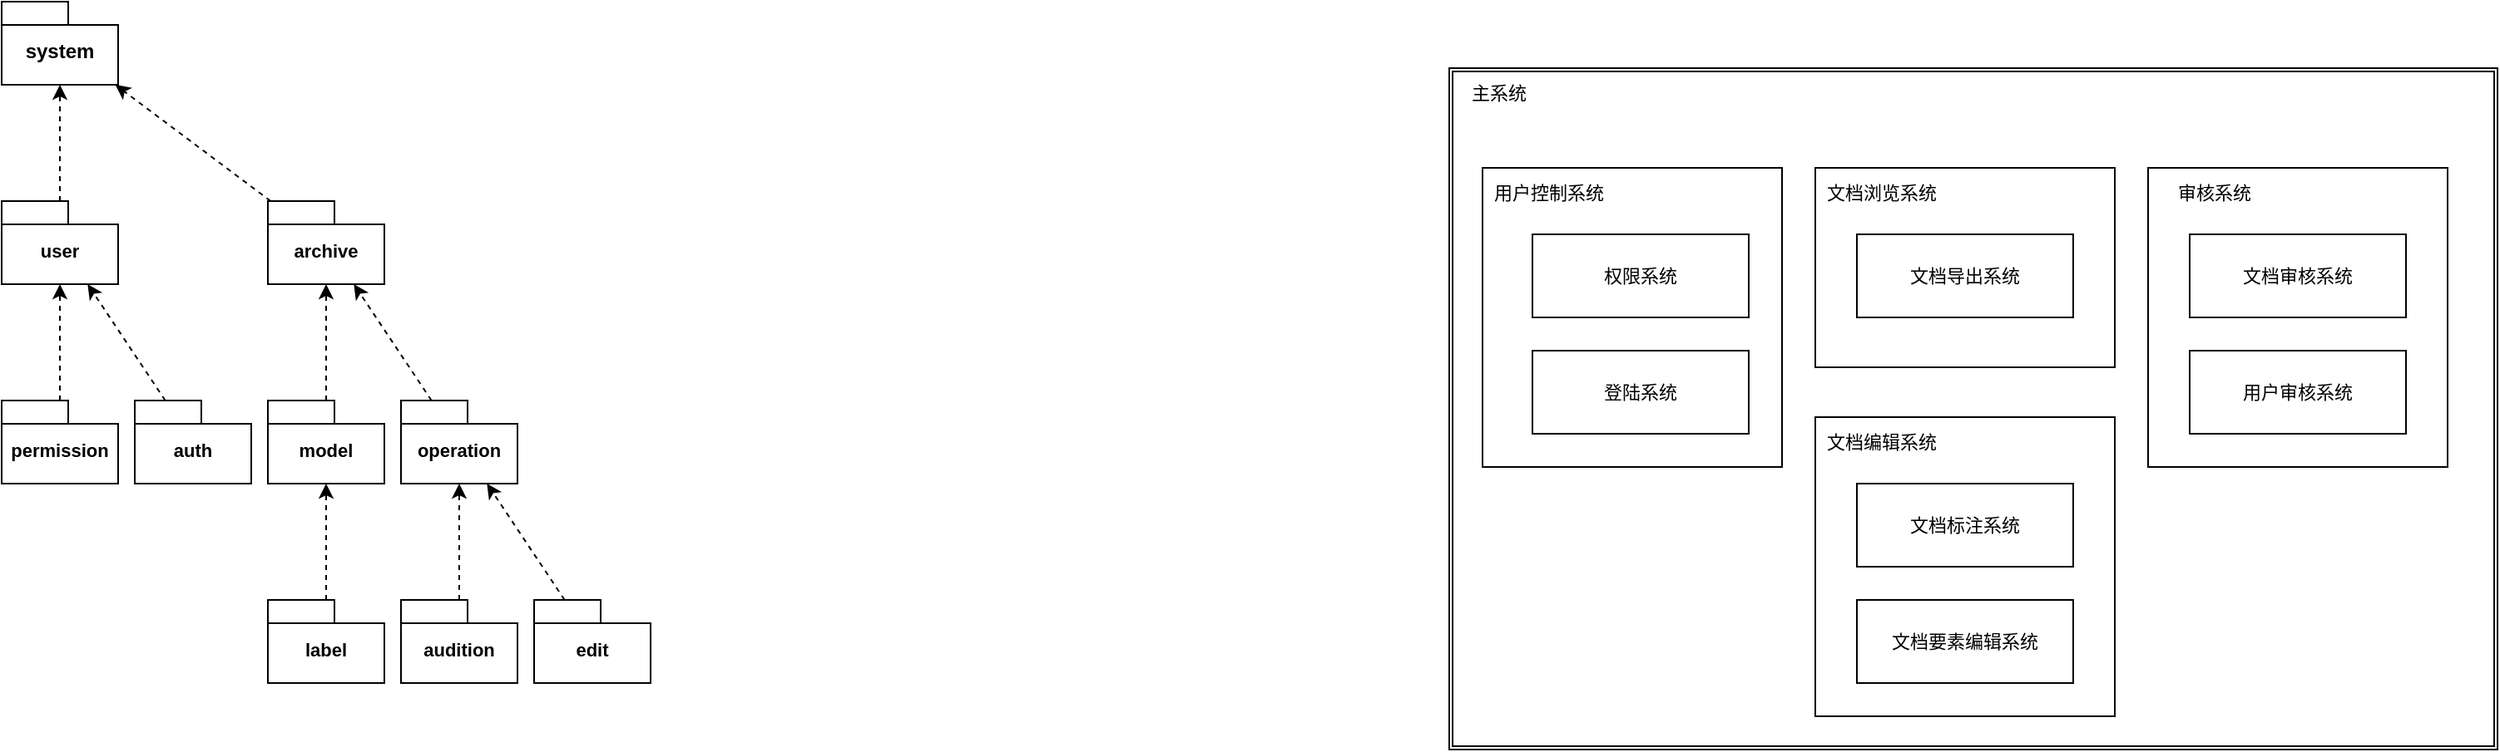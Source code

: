 <mxfile version="21.3.8" type="github">
  <diagram name="第 1 页" id="Bznfu1arrX02BXHllQrz">
    <mxGraphModel dx="1430" dy="763" grid="1" gridSize="10" guides="1" tooltips="1" connect="1" arrows="1" fold="1" page="1" pageScale="1" pageWidth="827" pageHeight="1169" math="0" shadow="0">
      <root>
        <mxCell id="0" />
        <mxCell id="1" parent="0" />
        <mxCell id="Pei-o6tDRzHbzzABG9yQ-42" value="system" style="shape=folder;fontStyle=1;spacingTop=10;tabWidth=40;tabHeight=14;tabPosition=left;html=1;whiteSpace=wrap;" vertex="1" parent="1">
          <mxGeometry width="70" height="50" as="geometry" />
        </mxCell>
        <mxCell id="Pei-o6tDRzHbzzABG9yQ-46" style="edgeStyle=none;shape=connector;rounded=0;orthogonalLoop=1;jettySize=auto;html=1;dashed=1;labelBackgroundColor=default;strokeColor=default;fontFamily=Helvetica;fontSize=11;fontColor=default;endArrow=classic;" edge="1" parent="1" source="Pei-o6tDRzHbzzABG9yQ-43" target="Pei-o6tDRzHbzzABG9yQ-45">
          <mxGeometry relative="1" as="geometry" />
        </mxCell>
        <mxCell id="Pei-o6tDRzHbzzABG9yQ-43" value="permission" style="shape=folder;fontStyle=1;spacingTop=10;tabWidth=40;tabHeight=14;tabPosition=left;html=1;whiteSpace=wrap;fontFamily=Helvetica;fontSize=11;fontColor=default;" vertex="1" parent="1">
          <mxGeometry y="240" width="70" height="50" as="geometry" />
        </mxCell>
        <mxCell id="Pei-o6tDRzHbzzABG9yQ-48" style="edgeStyle=none;shape=connector;rounded=0;orthogonalLoop=1;jettySize=auto;html=1;dashed=1;labelBackgroundColor=default;strokeColor=default;fontFamily=Helvetica;fontSize=11;fontColor=default;endArrow=classic;" edge="1" parent="1" source="Pei-o6tDRzHbzzABG9yQ-44" target="Pei-o6tDRzHbzzABG9yQ-42">
          <mxGeometry relative="1" as="geometry" />
        </mxCell>
        <mxCell id="Pei-o6tDRzHbzzABG9yQ-44" value="archive" style="shape=folder;fontStyle=1;spacingTop=10;tabWidth=40;tabHeight=14;tabPosition=left;html=1;whiteSpace=wrap;fontFamily=Helvetica;fontSize=11;fontColor=default;" vertex="1" parent="1">
          <mxGeometry x="160" y="120" width="70" height="50" as="geometry" />
        </mxCell>
        <mxCell id="Pei-o6tDRzHbzzABG9yQ-47" style="edgeStyle=none;shape=connector;rounded=0;orthogonalLoop=1;jettySize=auto;html=1;dashed=1;labelBackgroundColor=default;strokeColor=default;fontFamily=Helvetica;fontSize=11;fontColor=default;endArrow=classic;" edge="1" parent="1" source="Pei-o6tDRzHbzzABG9yQ-45" target="Pei-o6tDRzHbzzABG9yQ-42">
          <mxGeometry relative="1" as="geometry" />
        </mxCell>
        <mxCell id="Pei-o6tDRzHbzzABG9yQ-45" value="user" style="shape=folder;fontStyle=1;spacingTop=10;tabWidth=40;tabHeight=14;tabPosition=left;html=1;whiteSpace=wrap;fontFamily=Helvetica;fontSize=11;fontColor=default;" vertex="1" parent="1">
          <mxGeometry y="120" width="70" height="50" as="geometry" />
        </mxCell>
        <mxCell id="Pei-o6tDRzHbzzABG9yQ-57" style="edgeStyle=none;shape=connector;rounded=0;orthogonalLoop=1;jettySize=auto;html=1;dashed=1;labelBackgroundColor=default;strokeColor=default;fontFamily=Helvetica;fontSize=11;fontColor=default;endArrow=classic;" edge="1" parent="1" source="Pei-o6tDRzHbzzABG9yQ-49" target="Pei-o6tDRzHbzzABG9yQ-54">
          <mxGeometry relative="1" as="geometry" />
        </mxCell>
        <mxCell id="Pei-o6tDRzHbzzABG9yQ-49" value="label" style="shape=folder;fontStyle=1;spacingTop=10;tabWidth=40;tabHeight=14;tabPosition=left;html=1;whiteSpace=wrap;fontFamily=Helvetica;fontSize=11;fontColor=default;" vertex="1" parent="1">
          <mxGeometry x="160" y="360" width="70" height="50" as="geometry" />
        </mxCell>
        <mxCell id="Pei-o6tDRzHbzzABG9yQ-52" style="edgeStyle=none;shape=connector;rounded=0;orthogonalLoop=1;jettySize=auto;html=1;dashed=1;labelBackgroundColor=default;strokeColor=default;fontFamily=Helvetica;fontSize=11;fontColor=default;endArrow=classic;" edge="1" parent="1" source="Pei-o6tDRzHbzzABG9yQ-51" target="Pei-o6tDRzHbzzABG9yQ-45">
          <mxGeometry relative="1" as="geometry" />
        </mxCell>
        <mxCell id="Pei-o6tDRzHbzzABG9yQ-51" value="auth" style="shape=folder;fontStyle=1;spacingTop=10;tabWidth=40;tabHeight=14;tabPosition=left;html=1;whiteSpace=wrap;fontFamily=Helvetica;fontSize=11;fontColor=default;" vertex="1" parent="1">
          <mxGeometry x="80" y="240" width="70" height="50" as="geometry" />
        </mxCell>
        <mxCell id="Pei-o6tDRzHbzzABG9yQ-55" style="edgeStyle=none;shape=connector;rounded=0;orthogonalLoop=1;jettySize=auto;html=1;dashed=1;labelBackgroundColor=default;strokeColor=default;fontFamily=Helvetica;fontSize=11;fontColor=default;endArrow=classic;" edge="1" parent="1" source="Pei-o6tDRzHbzzABG9yQ-54" target="Pei-o6tDRzHbzzABG9yQ-44">
          <mxGeometry relative="1" as="geometry" />
        </mxCell>
        <mxCell id="Pei-o6tDRzHbzzABG9yQ-54" value="model" style="shape=folder;fontStyle=1;spacingTop=10;tabWidth=40;tabHeight=14;tabPosition=left;html=1;whiteSpace=wrap;fontFamily=Helvetica;fontSize=11;fontColor=default;" vertex="1" parent="1">
          <mxGeometry x="160" y="240" width="70" height="50" as="geometry" />
        </mxCell>
        <mxCell id="Pei-o6tDRzHbzzABG9yQ-58" style="edgeStyle=none;shape=connector;rounded=0;orthogonalLoop=1;jettySize=auto;html=1;dashed=1;labelBackgroundColor=default;strokeColor=default;fontFamily=Helvetica;fontSize=11;fontColor=default;endArrow=classic;" edge="1" parent="1" source="Pei-o6tDRzHbzzABG9yQ-56" target="Pei-o6tDRzHbzzABG9yQ-44">
          <mxGeometry relative="1" as="geometry" />
        </mxCell>
        <mxCell id="Pei-o6tDRzHbzzABG9yQ-56" value="operation" style="shape=folder;fontStyle=1;spacingTop=10;tabWidth=40;tabHeight=14;tabPosition=left;html=1;whiteSpace=wrap;fontFamily=Helvetica;fontSize=11;fontColor=default;" vertex="1" parent="1">
          <mxGeometry x="240" y="240" width="70" height="50" as="geometry" />
        </mxCell>
        <mxCell id="Pei-o6tDRzHbzzABG9yQ-60" style="edgeStyle=none;shape=connector;rounded=0;orthogonalLoop=1;jettySize=auto;html=1;dashed=1;labelBackgroundColor=default;strokeColor=default;fontFamily=Helvetica;fontSize=11;fontColor=default;endArrow=classic;" edge="1" parent="1" source="Pei-o6tDRzHbzzABG9yQ-59" target="Pei-o6tDRzHbzzABG9yQ-56">
          <mxGeometry relative="1" as="geometry" />
        </mxCell>
        <mxCell id="Pei-o6tDRzHbzzABG9yQ-59" value="audition" style="shape=folder;fontStyle=1;spacingTop=10;tabWidth=40;tabHeight=14;tabPosition=left;html=1;whiteSpace=wrap;fontFamily=Helvetica;fontSize=11;fontColor=default;" vertex="1" parent="1">
          <mxGeometry x="240" y="360" width="70" height="50" as="geometry" />
        </mxCell>
        <mxCell id="Pei-o6tDRzHbzzABG9yQ-64" style="edgeStyle=none;shape=connector;rounded=0;orthogonalLoop=1;jettySize=auto;html=1;dashed=1;labelBackgroundColor=default;strokeColor=default;fontFamily=Helvetica;fontSize=11;fontColor=default;endArrow=classic;" edge="1" parent="1" source="Pei-o6tDRzHbzzABG9yQ-63" target="Pei-o6tDRzHbzzABG9yQ-56">
          <mxGeometry relative="1" as="geometry" />
        </mxCell>
        <mxCell id="Pei-o6tDRzHbzzABG9yQ-63" value="edit" style="shape=folder;fontStyle=1;spacingTop=10;tabWidth=40;tabHeight=14;tabPosition=left;html=1;whiteSpace=wrap;fontFamily=Helvetica;fontSize=11;fontColor=default;" vertex="1" parent="1">
          <mxGeometry x="320" y="360" width="70" height="50" as="geometry" />
        </mxCell>
        <mxCell id="Pei-o6tDRzHbzzABG9yQ-65" value="" style="shape=ext;double=1;rounded=0;whiteSpace=wrap;html=1;fontFamily=Helvetica;fontSize=11;fontColor=default;" vertex="1" parent="1">
          <mxGeometry x="870" y="40" width="630" height="410" as="geometry" />
        </mxCell>
        <mxCell id="Pei-o6tDRzHbzzABG9yQ-66" value="主系统" style="text;strokeColor=none;align=center;fillColor=none;html=1;verticalAlign=middle;whiteSpace=wrap;rounded=0;fontSize=11;fontFamily=Helvetica;fontColor=default;" vertex="1" parent="1">
          <mxGeometry x="870" y="40" width="60" height="30" as="geometry" />
        </mxCell>
        <mxCell id="Pei-o6tDRzHbzzABG9yQ-67" value="" style="html=1;whiteSpace=wrap;fontFamily=Helvetica;fontSize=11;fontColor=default;" vertex="1" parent="1">
          <mxGeometry x="890" y="100" width="180" height="180" as="geometry" />
        </mxCell>
        <mxCell id="Pei-o6tDRzHbzzABG9yQ-68" value="" style="html=1;whiteSpace=wrap;fontFamily=Helvetica;fontSize=11;fontColor=default;" vertex="1" parent="1">
          <mxGeometry x="1090" y="100" width="180" height="120" as="geometry" />
        </mxCell>
        <mxCell id="Pei-o6tDRzHbzzABG9yQ-69" value="用户控制系统" style="text;strokeColor=none;align=center;fillColor=none;html=1;verticalAlign=middle;whiteSpace=wrap;rounded=0;fontSize=11;fontFamily=Helvetica;fontColor=default;" vertex="1" parent="1">
          <mxGeometry x="890" y="100" width="80" height="30" as="geometry" />
        </mxCell>
        <mxCell id="Pei-o6tDRzHbzzABG9yQ-70" value="文档浏览系统" style="text;strokeColor=none;align=center;fillColor=none;html=1;verticalAlign=middle;whiteSpace=wrap;rounded=0;fontSize=11;fontFamily=Helvetica;fontColor=default;" vertex="1" parent="1">
          <mxGeometry x="1090" y="100" width="80" height="30" as="geometry" />
        </mxCell>
        <mxCell id="Pei-o6tDRzHbzzABG9yQ-71" value="权限系统" style="html=1;whiteSpace=wrap;fontFamily=Helvetica;fontSize=11;fontColor=default;" vertex="1" parent="1">
          <mxGeometry x="920" y="140" width="130" height="50" as="geometry" />
        </mxCell>
        <mxCell id="Pei-o6tDRzHbzzABG9yQ-72" value="登陆系统" style="html=1;whiteSpace=wrap;fontFamily=Helvetica;fontSize=11;fontColor=default;" vertex="1" parent="1">
          <mxGeometry x="920" y="210" width="130" height="50" as="geometry" />
        </mxCell>
        <mxCell id="Pei-o6tDRzHbzzABG9yQ-75" value="文档导出系统" style="html=1;whiteSpace=wrap;fontFamily=Helvetica;fontSize=11;fontColor=default;" vertex="1" parent="1">
          <mxGeometry x="1115" y="140" width="130" height="50" as="geometry" />
        </mxCell>
        <mxCell id="Pei-o6tDRzHbzzABG9yQ-77" value="" style="html=1;whiteSpace=wrap;fontFamily=Helvetica;fontSize=11;fontColor=default;" vertex="1" parent="1">
          <mxGeometry x="1290" y="100" width="180" height="180" as="geometry" />
        </mxCell>
        <mxCell id="Pei-o6tDRzHbzzABG9yQ-76" value="用户审核系统" style="html=1;whiteSpace=wrap;fontFamily=Helvetica;fontSize=11;fontColor=default;" vertex="1" parent="1">
          <mxGeometry x="1315" y="210" width="130" height="50" as="geometry" />
        </mxCell>
        <mxCell id="Pei-o6tDRzHbzzABG9yQ-78" value="审核系统" style="text;strokeColor=none;align=center;fillColor=none;html=1;verticalAlign=middle;whiteSpace=wrap;rounded=0;fontSize=11;fontFamily=Helvetica;fontColor=default;" vertex="1" parent="1">
          <mxGeometry x="1290" y="100" width="80" height="30" as="geometry" />
        </mxCell>
        <mxCell id="Pei-o6tDRzHbzzABG9yQ-79" value="文档审核系统" style="html=1;whiteSpace=wrap;fontFamily=Helvetica;fontSize=11;fontColor=default;" vertex="1" parent="1">
          <mxGeometry x="1315" y="140" width="130" height="50" as="geometry" />
        </mxCell>
        <mxCell id="Pei-o6tDRzHbzzABG9yQ-80" value="" style="html=1;whiteSpace=wrap;fontFamily=Helvetica;fontSize=11;fontColor=default;" vertex="1" parent="1">
          <mxGeometry x="1090" y="250" width="180" height="180" as="geometry" />
        </mxCell>
        <mxCell id="Pei-o6tDRzHbzzABG9yQ-81" value="文档编辑系统" style="text;strokeColor=none;align=center;fillColor=none;html=1;verticalAlign=middle;whiteSpace=wrap;rounded=0;fontSize=11;fontFamily=Helvetica;fontColor=default;" vertex="1" parent="1">
          <mxGeometry x="1090" y="250" width="80" height="30" as="geometry" />
        </mxCell>
        <mxCell id="Pei-o6tDRzHbzzABG9yQ-74" value="文档标注系统" style="html=1;whiteSpace=wrap;fontFamily=Helvetica;fontSize=11;fontColor=default;" vertex="1" parent="1">
          <mxGeometry x="1115" y="290" width="130" height="50" as="geometry" />
        </mxCell>
        <mxCell id="Pei-o6tDRzHbzzABG9yQ-82" value="文档要素编辑系统" style="html=1;whiteSpace=wrap;fontFamily=Helvetica;fontSize=11;fontColor=default;" vertex="1" parent="1">
          <mxGeometry x="1115" y="360" width="130" height="50" as="geometry" />
        </mxCell>
      </root>
    </mxGraphModel>
  </diagram>
</mxfile>

